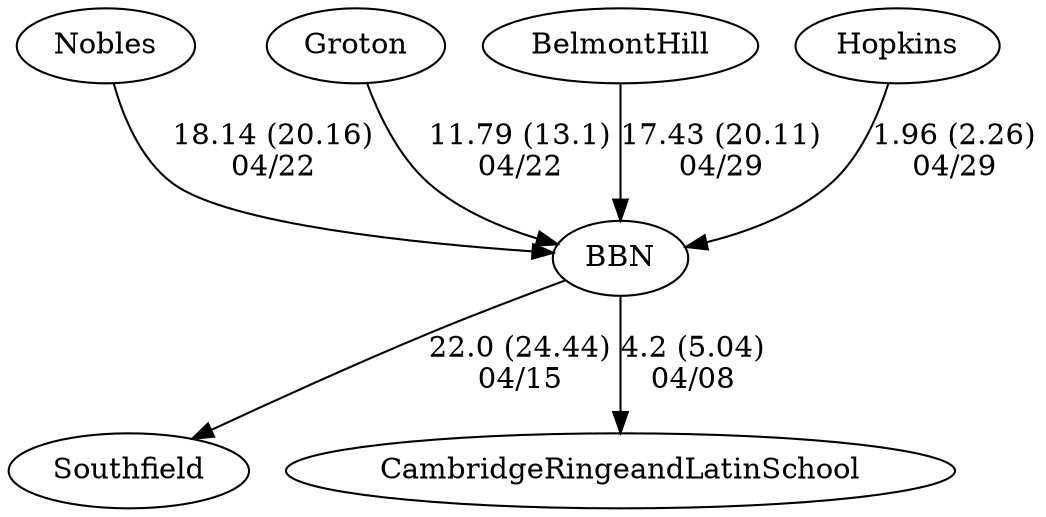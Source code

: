 digraph boys1foursBBN {Southfield [URL="boys1foursBBNSouthfield.html"];Nobles [URL="boys1foursBBNNobles.html"];Groton [URL="boys1foursBBNGroton.html"];CambridgeRingeandLatinSchool [URL="boys1foursBBNCambridgeRingeandLatinSchool.html"];BelmontHill [URL="boys1foursBBNBelmontHill.html"];Hopkins [URL="boys1foursBBNHopkins.html"];BBN [URL="boys1foursBBNBBN.html"];BBN -> CambridgeRingeandLatinSchool[label="4.2 (5.04)
04/08", weight="96", tooltip="NEIRA Boys & Girls Fours,Cambridge Mayor's Cup: CRLS vs. BB&N			
Distance: 1250 m Conditions: Brisk but bright and sunny, 10-15 mph cross-tail wind, becoming more cross and less tail over the afternoon. Order of races was boys/girls, 4/5V, 3V, 2V, 1V. Comments: All floating starts. Boys' 4/5V race started 1+ length over the line. 
The Mayor's Cup trophies for the 1V races stay with BB&N (boys) and CRLS (girls).
Thanks to BB&N and congratulations to all for a great day of early season racing!
None", URL="http://www.row2k.com/results/resultspage.cfm?UID=F97C64017C4CB0D51F42090A16048CB5&cat=5", random="random"]; 
BBN -> Southfield[label="22.0 (24.44)
04/15", weight="78", tooltip="NEIRA Boys & Girls Fours,BB&N vs Dexter-Southfield			
Distance: 1350m Conditions: moderate cross head quartering from port.
slightly stronger for earlier races Comments: Dexter-Southfield boated a 1st and 2nd boat on the boys side and a 1st boat on the girls.
BB&N's 4th, 5th and 6th boats on both the boys and girls side raced an exhibition piece against each other prior to the start of head-to-head racing.
BB&N's 3rd boat boys raced in the shore lane of the 2nd boat race.
BB&N's 2nd girls boat raced an exhibition against the BB&N 3rd girls.
None", URL="http://www.row2k.com/results/resultspage.cfm?UID=6CA78FFEA8189C1DC931776413930B44&cat=5", random="random"]; 
BelmontHill -> BBN[label="17.43 (20.11)
04/29", weight="83", tooltip="NEIRA Boys Fours,BB&N vs. Belmont Hill (Ducey Cup) and Hopkins School			
Distance: 1300 Conditions: Light crossing head wind at the start, stayed consistent for all races. Comments: A good day of racing by all teams. Belmont Hill retained the Ducey Cup vs. BB&N. Thanks to Hopkins for making the trip up to race.
None", URL="http://www.row2k.com/results/resultspage.cfm?UID=098FB6A7F940591856B933CC2DE13937&cat=1", random="random"]; 
Hopkins -> BBN[label="1.96 (2.26)
04/29", weight="99", tooltip="NEIRA Boys Fours,BB&N vs. Belmont Hill (Ducey Cup) and Hopkins School			
Distance: 1300 Conditions: Light crossing head wind at the start, stayed consistent for all races. Comments: A good day of racing by all teams. Belmont Hill retained the Ducey Cup vs. BB&N. Thanks to Hopkins for making the trip up to race.
None", URL="http://www.row2k.com/results/resultspage.cfm?UID=098FB6A7F940591856B933CC2DE13937&cat=1", random="random"]; 
Nobles -> BBN[label="18.14 (20.16)
04/22", weight="82", tooltip="NEIRA Boys Fours,BB&N boys vs Groton, Nobles			
Distance: 1350m Conditions: moderate cross from port, slightly head
Coming from Cambridge meant course was sheltered and had mostly flat water Comments: BB&Ns 4th boat popped an oarlock and lost the oar at about 750m down, forcing them to come to a complete stop to replace the oar before continuing
None", URL="http://www.row2k.com/results/resultspage.cfm?UID=5ADF955E3E04E3F90ADAD1AA29C35140&cat=1", random="random"]; 
Groton -> BBN[label="11.79 (13.1)
04/22", weight="89", tooltip="NEIRA Boys Fours,BB&N boys vs Groton, Nobles			
Distance: 1350m Conditions: moderate cross from port, slightly head
Coming from Cambridge meant course was sheltered and had mostly flat water Comments: BB&Ns 4th boat popped an oarlock and lost the oar at about 750m down, forcing them to come to a complete stop to replace the oar before continuing
None", URL="http://www.row2k.com/results/resultspage.cfm?UID=5ADF955E3E04E3F90ADAD1AA29C35140&cat=1", random="random"]}